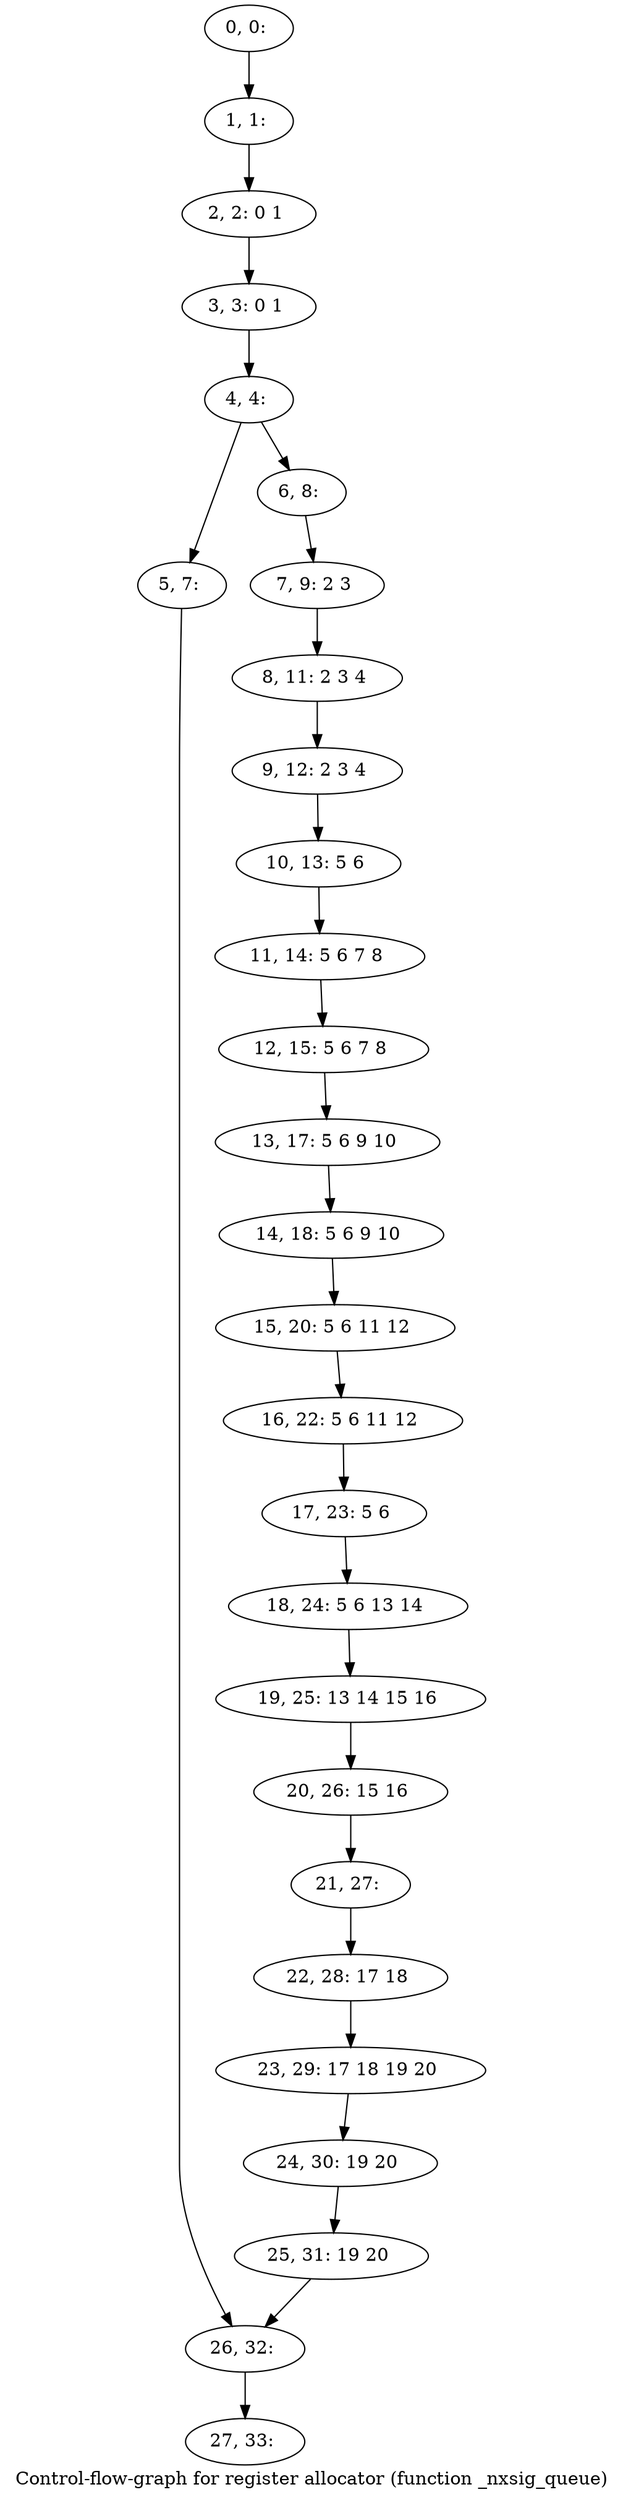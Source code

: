 digraph G {
graph [label="Control-flow-graph for register allocator (function _nxsig_queue)"]
0[label="0, 0: "];
1[label="1, 1: "];
2[label="2, 2: 0 1 "];
3[label="3, 3: 0 1 "];
4[label="4, 4: "];
5[label="5, 7: "];
6[label="6, 8: "];
7[label="7, 9: 2 3 "];
8[label="8, 11: 2 3 4 "];
9[label="9, 12: 2 3 4 "];
10[label="10, 13: 5 6 "];
11[label="11, 14: 5 6 7 8 "];
12[label="12, 15: 5 6 7 8 "];
13[label="13, 17: 5 6 9 10 "];
14[label="14, 18: 5 6 9 10 "];
15[label="15, 20: 5 6 11 12 "];
16[label="16, 22: 5 6 11 12 "];
17[label="17, 23: 5 6 "];
18[label="18, 24: 5 6 13 14 "];
19[label="19, 25: 13 14 15 16 "];
20[label="20, 26: 15 16 "];
21[label="21, 27: "];
22[label="22, 28: 17 18 "];
23[label="23, 29: 17 18 19 20 "];
24[label="24, 30: 19 20 "];
25[label="25, 31: 19 20 "];
26[label="26, 32: "];
27[label="27, 33: "];
0->1 ;
1->2 ;
2->3 ;
3->4 ;
4->5 ;
4->6 ;
5->26 ;
6->7 ;
7->8 ;
8->9 ;
9->10 ;
10->11 ;
11->12 ;
12->13 ;
13->14 ;
14->15 ;
15->16 ;
16->17 ;
17->18 ;
18->19 ;
19->20 ;
20->21 ;
21->22 ;
22->23 ;
23->24 ;
24->25 ;
25->26 ;
26->27 ;
}
